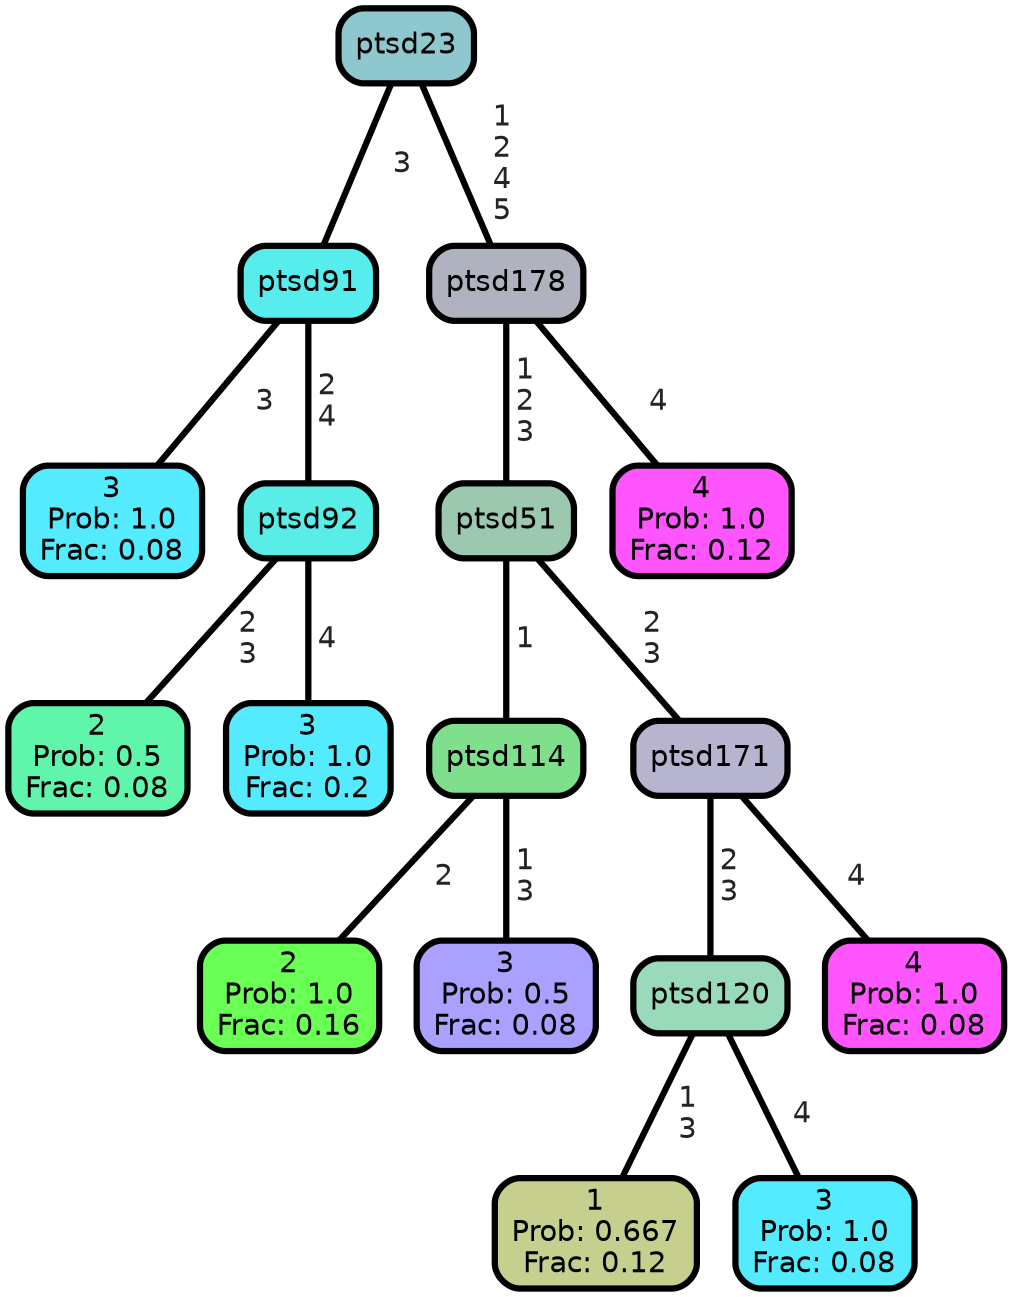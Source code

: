 graph Tree {
node [shape=box, style="filled, rounded",color="black",penwidth="3",fontcolor="black",                 fontname=helvetica] ;
graph [ranksep="0 equally", splines=straight,                 bgcolor=transparent, dpi=200] ;
edge [fontname=helvetica, fontweight=bold,fontcolor=grey14,color=black] ;
0 [label="3
Prob: 1.0
Frac: 0.08", fillcolor="#55ebff"] ;
1 [label="ptsd91", fillcolor="#57edec"] ;
2 [label="2
Prob: 0.5
Frac: 0.08", fillcolor="#5ff5aa"] ;
3 [label="ptsd92", fillcolor="#58ede6"] ;
4 [label="3
Prob: 1.0
Frac: 0.2", fillcolor="#55ebff"] ;
5 [label="ptsd23", fillcolor="#8fc7cf"] ;
6 [label="2
Prob: 1.0
Frac: 0.16", fillcolor="#6aff55"] ;
7 [label="ptsd114", fillcolor="#7fdf8d"] ;
8 [label="3
Prob: 0.5
Frac: 0.08", fillcolor="#aaa0ff"] ;
9 [label="ptsd51", fillcolor="#9cc8b0"] ;
10 [label="1
Prob: 0.667
Frac: 0.12", fillcolor="#c6cf8d"] ;
11 [label="ptsd120", fillcolor="#99dabb"] ;
12 [label="3
Prob: 1.0
Frac: 0.08", fillcolor="#55ebff"] ;
13 [label="ptsd171", fillcolor="#b6b4ce"] ;
14 [label="4
Prob: 1.0
Frac: 0.08", fillcolor="#ff55ff"] ;
15 [label="ptsd178", fillcolor="#afb2bf"] ;
16 [label="4
Prob: 1.0
Frac: 0.12", fillcolor="#ff55ff"] ;
1 -- 0 [label=" 3",penwidth=3] ;
1 -- 3 [label=" 2\n 4",penwidth=3] ;
3 -- 2 [label=" 2\n 3",penwidth=3] ;
3 -- 4 [label=" 4",penwidth=3] ;
5 -- 1 [label=" 3",penwidth=3] ;
5 -- 15 [label=" 1\n 2\n 4\n 5",penwidth=3] ;
7 -- 6 [label=" 2",penwidth=3] ;
7 -- 8 [label=" 1\n 3",penwidth=3] ;
9 -- 7 [label=" 1",penwidth=3] ;
9 -- 13 [label=" 2\n 3",penwidth=3] ;
11 -- 10 [label=" 1\n 3",penwidth=3] ;
11 -- 12 [label=" 4",penwidth=3] ;
13 -- 11 [label=" 2\n 3",penwidth=3] ;
13 -- 14 [label=" 4",penwidth=3] ;
15 -- 9 [label=" 1\n 2\n 3",penwidth=3] ;
15 -- 16 [label=" 4",penwidth=3] ;
{rank = same;}}